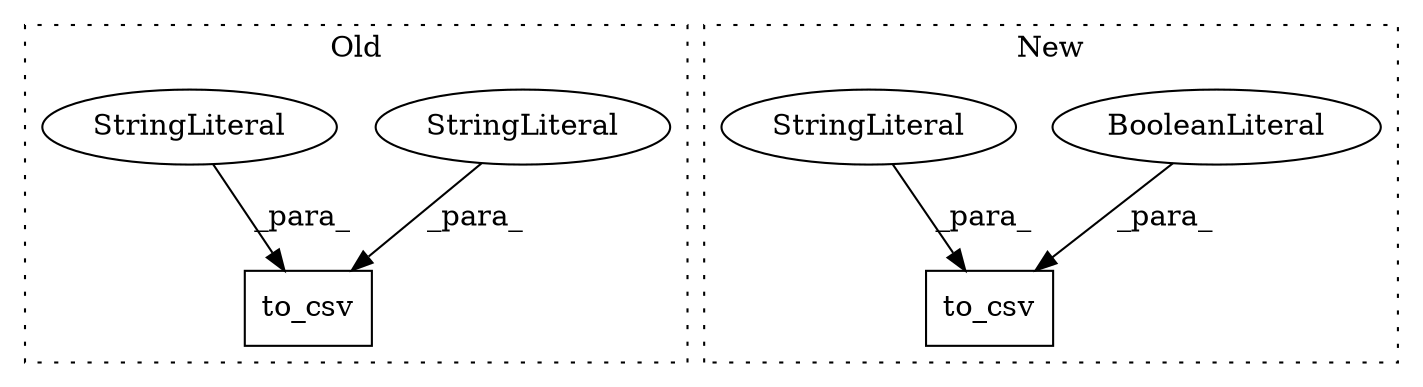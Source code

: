 digraph G {
subgraph cluster0 {
1 [label="to_csv" a="32" s="1903,1966" l="7,1" shape="box"];
4 [label="StringLiteral" a="45" s="1948" l="4" shape="ellipse"];
6 [label="StringLiteral" a="45" s="1953" l="7" shape="ellipse"];
label = "Old";
style="dotted";
}
subgraph cluster1 {
2 [label="to_csv" a="32" s="1785,1823" l="7,1" shape="box"];
3 [label="BooleanLiteral" a="9" s="1818" l="5" shape="ellipse"];
5 [label="StringLiteral" a="45" s="1810" l="7" shape="ellipse"];
label = "New";
style="dotted";
}
3 -> 2 [label="_para_"];
4 -> 1 [label="_para_"];
5 -> 2 [label="_para_"];
6 -> 1 [label="_para_"];
}